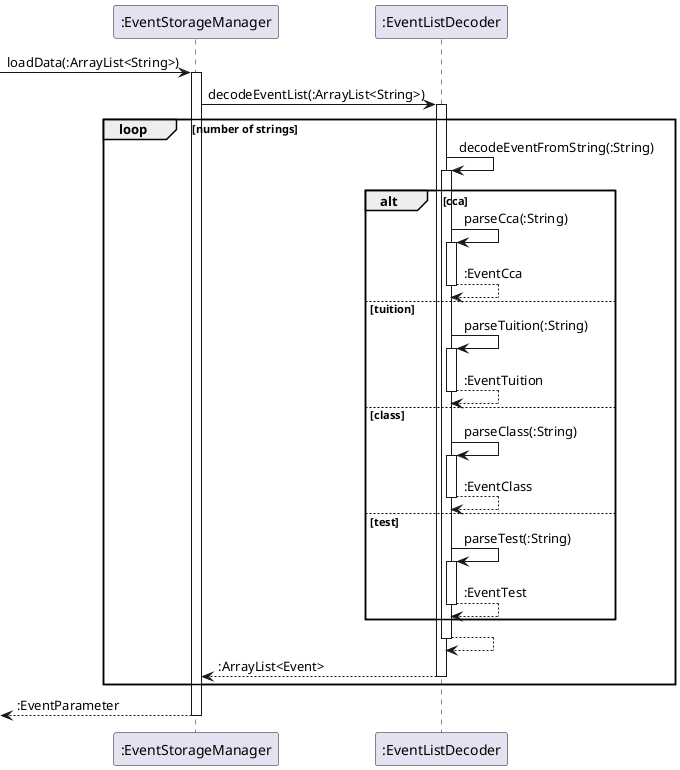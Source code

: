 @startuml

-> ":EventStorageManager" : loadData(:ArrayList<String>)
activate ":EventStorageManager"
":EventStorageManager" -> ":EventListDecoder" : decodeEventList(:ArrayList<String>)
activate ":EventListDecoder"

loop number of strings
":EventListDecoder" -> ":EventListDecoder" : decodeEventFromString(:String)
activate ":EventListDecoder"
alt cca
":EventListDecoder" -> ":EventListDecoder" : parseCca(:String)
activate ":EventListDecoder"
":EventListDecoder" --> ":EventListDecoder" : :EventCca
deactivate ":EventListDecoder"
else tuition
":EventListDecoder" -> ":EventListDecoder" : parseTuition(:String)
activate ":EventListDecoder"
":EventListDecoder" --> ":EventListDecoder" : :EventTuition
deactivate ":EventListDecoder"
else class
":EventListDecoder" -> ":EventListDecoder" : parseClass(:String)
activate ":EventListDecoder"
":EventListDecoder" --> ":EventListDecoder" : :EventClass
deactivate ":EventListDecoder"
else test
":EventListDecoder" -> ":EventListDecoder" : parseTest(:String)
activate ":EventListDecoder"
":EventListDecoder" --> ":EventListDecoder" : :EventTest
deactivate ":EventListDecoder"
end alt
":EventListDecoder" --> ":EventListDecoder"
deactivate ":EventListDecoder"
":EventListDecoder" --> ":EventStorageManager" : :ArrayList<Event>
deactivate ":EventListDecoder"
end loop
<-- ":EventStorageManager" : :EventParameter
deactivate ":EventStorageManager"
@enduml